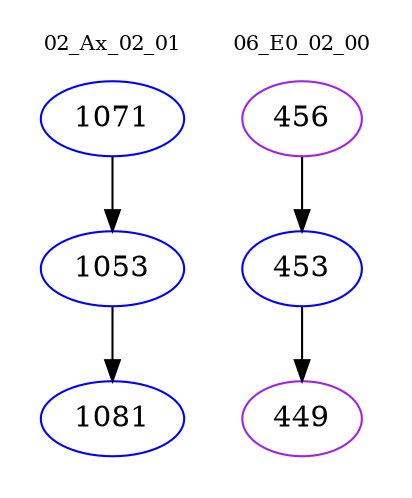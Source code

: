 digraph{
subgraph cluster_0 {
color = white
label = "02_Ax_02_01";
fontsize=10;
T0_1071 [label="1071", color="blue"]
T0_1071 -> T0_1053 [color="black"]
T0_1053 [label="1053", color="blue"]
T0_1053 -> T0_1081 [color="black"]
T0_1081 [label="1081", color="blue"]
}
subgraph cluster_1 {
color = white
label = "06_E0_02_00";
fontsize=10;
T1_456 [label="456", color="purple"]
T1_456 -> T1_453 [color="black"]
T1_453 [label="453", color="blue"]
T1_453 -> T1_449 [color="black"]
T1_449 [label="449", color="purple"]
}
}
